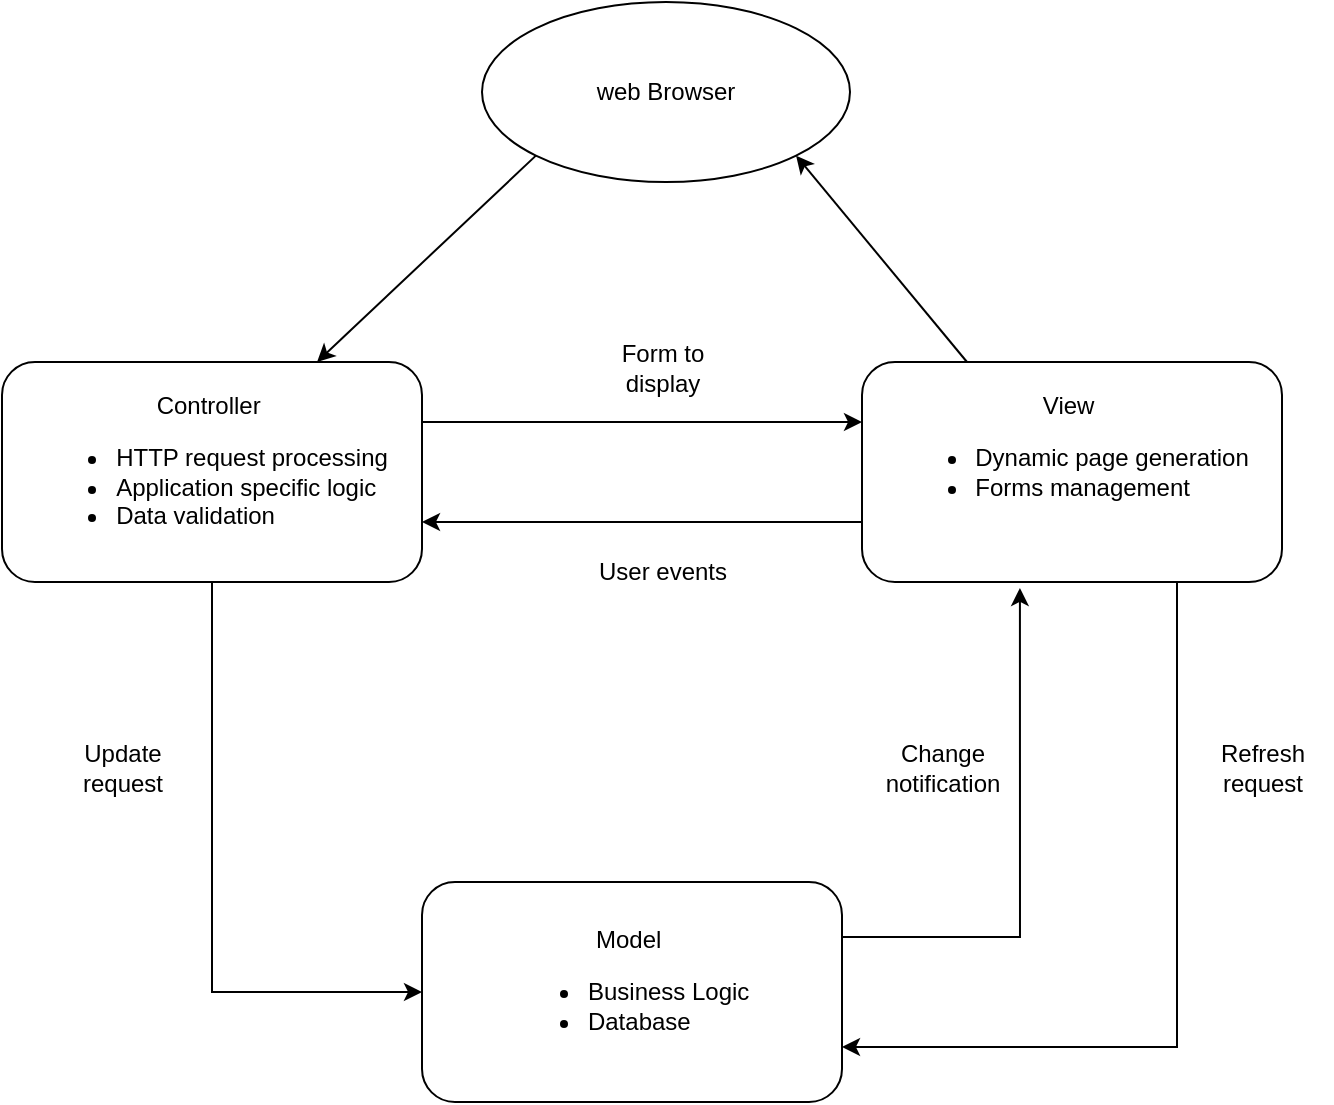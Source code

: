 <mxfile version="24.3.1" type="device">
  <diagram name="Page-1" id="o1uOn9DB7B0YclMaqsfE">
    <mxGraphModel dx="1395" dy="658" grid="1" gridSize="10" guides="1" tooltips="1" connect="1" arrows="1" fold="1" page="1" pageScale="1" pageWidth="827" pageHeight="1169" math="0" shadow="0">
      <root>
        <mxCell id="0" />
        <mxCell id="1" parent="0" />
        <mxCell id="WwPnN9ideLin_ZEmexQz-1" value="web Browser" style="ellipse;whiteSpace=wrap;html=1;" vertex="1" parent="1">
          <mxGeometry x="290" y="130" width="184" height="90" as="geometry" />
        </mxCell>
        <mxCell id="WwPnN9ideLin_ZEmexQz-5" style="edgeStyle=orthogonalEdgeStyle;rounded=0;orthogonalLoop=1;jettySize=auto;html=1;entryX=0;entryY=0.5;entryDx=0;entryDy=0;" edge="1" parent="1">
          <mxGeometry relative="1" as="geometry">
            <mxPoint x="260" y="340" as="sourcePoint" />
            <mxPoint x="480" y="340" as="targetPoint" />
          </mxGeometry>
        </mxCell>
        <mxCell id="WwPnN9ideLin_ZEmexQz-9" style="edgeStyle=none;rounded=0;orthogonalLoop=1;jettySize=auto;html=1;exitX=0;exitY=1;exitDx=0;exitDy=0;entryX=0.75;entryY=0;entryDx=0;entryDy=0;" edge="1" parent="1" source="WwPnN9ideLin_ZEmexQz-1" target="WwPnN9ideLin_ZEmexQz-2">
          <mxGeometry relative="1" as="geometry" />
        </mxCell>
        <mxCell id="WwPnN9ideLin_ZEmexQz-2" value="Controller&amp;nbsp;&lt;div style=&quot;&quot;&gt;&lt;ul&gt;&lt;li style=&quot;text-align: left;&quot;&gt;HTTP request processing&lt;/li&gt;&lt;li style=&quot;text-align: left;&quot;&gt;Application specific logic&lt;/li&gt;&lt;li style=&quot;text-align: left;&quot;&gt;Data validation&lt;/li&gt;&lt;/ul&gt;&lt;/div&gt;" style="rounded=1;whiteSpace=wrap;html=1;align=center;" vertex="1" parent="1">
          <mxGeometry x="50" y="310" width="210" height="110" as="geometry" />
        </mxCell>
        <mxCell id="WwPnN9ideLin_ZEmexQz-6" style="edgeStyle=orthogonalEdgeStyle;rounded=0;orthogonalLoop=1;jettySize=auto;html=1;entryX=1;entryY=0.5;entryDx=0;entryDy=0;" edge="1" parent="1">
          <mxGeometry relative="1" as="geometry">
            <mxPoint x="480" y="390" as="sourcePoint" />
            <mxPoint x="260" y="390" as="targetPoint" />
          </mxGeometry>
        </mxCell>
        <mxCell id="WwPnN9ideLin_ZEmexQz-10" style="edgeStyle=none;rounded=0;orthogonalLoop=1;jettySize=auto;html=1;exitX=0.25;exitY=0;exitDx=0;exitDy=0;entryX=1;entryY=1;entryDx=0;entryDy=0;" edge="1" parent="1" source="WwPnN9ideLin_ZEmexQz-4" target="WwPnN9ideLin_ZEmexQz-1">
          <mxGeometry relative="1" as="geometry" />
        </mxCell>
        <mxCell id="WwPnN9ideLin_ZEmexQz-4" value="View&amp;nbsp;&lt;div style=&quot;&quot;&gt;&lt;ul&gt;&lt;li style=&quot;text-align: left;&quot;&gt;Dynamic page generation&lt;/li&gt;&lt;li style=&quot;text-align: left;&quot;&gt;Forms management&amp;nbsp;&lt;/li&gt;&lt;/ul&gt;&lt;div style=&quot;text-align: left;&quot;&gt;&lt;br&gt;&lt;/div&gt;&lt;/div&gt;" style="rounded=1;whiteSpace=wrap;html=1;align=center;" vertex="1" parent="1">
          <mxGeometry x="480" y="310" width="210" height="110" as="geometry" />
        </mxCell>
        <mxCell id="WwPnN9ideLin_ZEmexQz-13" style="edgeStyle=orthogonalEdgeStyle;rounded=0;orthogonalLoop=1;jettySize=auto;html=1;exitX=0.75;exitY=1;exitDx=0;exitDy=0;entryX=1;entryY=0.75;entryDx=0;entryDy=0;" edge="1" parent="1" source="WwPnN9ideLin_ZEmexQz-4" target="WwPnN9ideLin_ZEmexQz-11">
          <mxGeometry relative="1" as="geometry" />
        </mxCell>
        <mxCell id="WwPnN9ideLin_ZEmexQz-14" style="edgeStyle=orthogonalEdgeStyle;rounded=0;orthogonalLoop=1;jettySize=auto;html=1;exitX=0.5;exitY=1;exitDx=0;exitDy=0;entryX=0;entryY=0.5;entryDx=0;entryDy=0;" edge="1" parent="1" source="WwPnN9ideLin_ZEmexQz-2" target="WwPnN9ideLin_ZEmexQz-11">
          <mxGeometry relative="1" as="geometry" />
        </mxCell>
        <mxCell id="WwPnN9ideLin_ZEmexQz-11" value="Model&amp;nbsp;&lt;div style=&quot;&quot;&gt;&lt;ul&gt;&lt;li style=&quot;text-align: left;&quot;&gt;Business Logic&amp;nbsp;&lt;/li&gt;&lt;li style=&quot;text-align: left;&quot;&gt;Database&lt;/li&gt;&lt;/ul&gt;&lt;/div&gt;" style="rounded=1;whiteSpace=wrap;html=1;align=center;" vertex="1" parent="1">
          <mxGeometry x="260" y="570" width="210" height="110" as="geometry" />
        </mxCell>
        <mxCell id="WwPnN9ideLin_ZEmexQz-12" style="edgeStyle=orthogonalEdgeStyle;rounded=0;orthogonalLoop=1;jettySize=auto;html=1;exitX=1;exitY=0.25;exitDx=0;exitDy=0;entryX=0.376;entryY=1.027;entryDx=0;entryDy=0;entryPerimeter=0;" edge="1" parent="1" source="WwPnN9ideLin_ZEmexQz-11" target="WwPnN9ideLin_ZEmexQz-4">
          <mxGeometry relative="1" as="geometry" />
        </mxCell>
        <mxCell id="WwPnN9ideLin_ZEmexQz-15" value="Form to&lt;div&gt;display&lt;/div&gt;" style="text;html=1;align=center;verticalAlign=middle;resizable=0;points=[];autosize=1;strokeColor=none;fillColor=none;" vertex="1" parent="1">
          <mxGeometry x="350" y="293" width="60" height="40" as="geometry" />
        </mxCell>
        <mxCell id="WwPnN9ideLin_ZEmexQz-16" value="User events" style="text;html=1;align=center;verticalAlign=middle;resizable=0;points=[];autosize=1;strokeColor=none;fillColor=none;" vertex="1" parent="1">
          <mxGeometry x="335" y="400" width="90" height="30" as="geometry" />
        </mxCell>
        <mxCell id="WwPnN9ideLin_ZEmexQz-17" value="Change&lt;div&gt;notification&lt;/div&gt;" style="text;html=1;align=center;verticalAlign=middle;resizable=0;points=[];autosize=1;strokeColor=none;fillColor=none;" vertex="1" parent="1">
          <mxGeometry x="480" y="493" width="80" height="40" as="geometry" />
        </mxCell>
        <mxCell id="WwPnN9ideLin_ZEmexQz-18" value="Refresh&lt;div&gt;request&lt;/div&gt;" style="text;html=1;align=center;verticalAlign=middle;resizable=0;points=[];autosize=1;strokeColor=none;fillColor=none;" vertex="1" parent="1">
          <mxGeometry x="645" y="493" width="70" height="40" as="geometry" />
        </mxCell>
        <mxCell id="WwPnN9ideLin_ZEmexQz-19" value="Update&lt;div&gt;request&lt;/div&gt;" style="text;html=1;align=center;verticalAlign=middle;resizable=0;points=[];autosize=1;strokeColor=none;fillColor=none;" vertex="1" parent="1">
          <mxGeometry x="80" y="493" width="60" height="40" as="geometry" />
        </mxCell>
      </root>
    </mxGraphModel>
  </diagram>
</mxfile>

